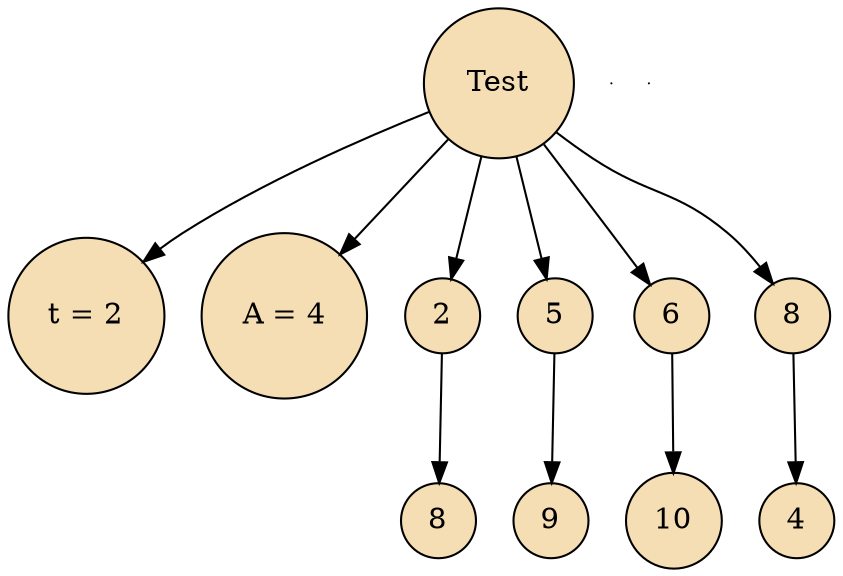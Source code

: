 digraph Matrix{
    node [shape=circle]

    # Nodo principal
    Mat[label="Test", style = filled, fillcolor = wheat, group = 1, width = 1];

    # Para que no se pierda el orden
    e0[shape= point, width = 0];
    e1[shape= point, width = 0];


    # Nodos para t y A
    t[label="t = 2", style = filled, fillcolor = wheat, width = 0.25];
    A[label="A = 4", style = filled, fillcolor = wheat, width = 0.25];

    # Nodos para los datos
    d1[label="2", style = filled, fillcolor = wheat];
    d2[label="5", style = filled, fillcolor = wheat];
    d3[label="6", style = filled, fillcolor = wheat];
    d4[label="8", style = filled, fillcolor = wheat];

    # Otros nodos
    dn[label="8", style = filled, fillcolor = wheat];
    dn1[label="9", style = filled, fillcolor = wheat];
    dn2[label="10", style = filled, fillcolor = wheat];
    dn3[label="4", style = filled, fillcolor = wheat];

    # Relaciones principales
    Mat -> t;
    Mat -> A;

    # Relaciones con los datos
    Mat -> d1;
    Mat -> d2;
    Mat -> d3;
    Mat -> d4;

    # Siguiendo con los datos
    d1 -> dn
    d2 -> dn1
    d3 -> dn2
    d4 -> dn3

}
